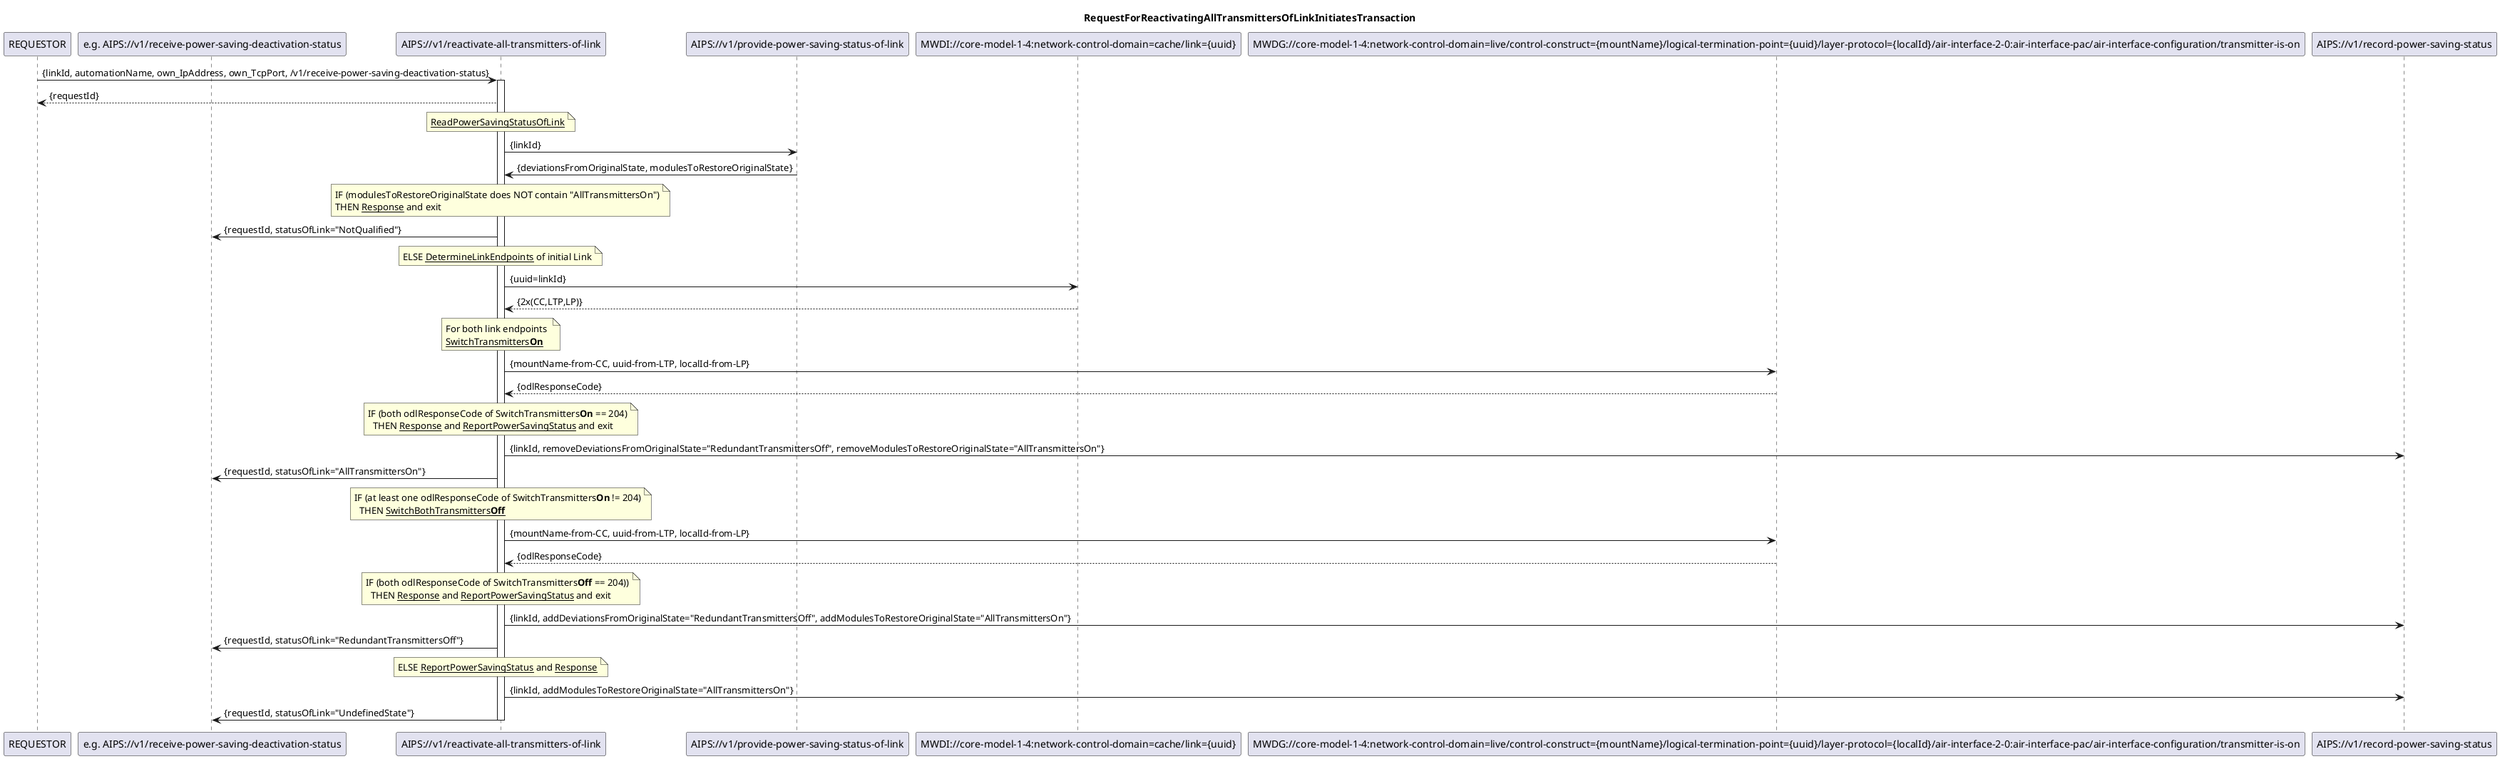 @startuml 510_reactivateAllTransmittersOfLink
skinparam responseMessageBelowArrow true

title
RequestForReactivatingAllTransmittersOfLinkInitiatesTransaction
end title

participant "REQUESTOR" as requestor
participant "e.g. AIPS://v1/receive-power-saving-deactivation-status" as delivery
participant "AIPS://v1/reactivate-all-transmitters-of-link" as ato
participant "AIPS://v1/provide-power-saving-status-of-link" as readStatus
participant "MWDI://core-model-1-4:network-control-domain=cache/link={uuid}" as resolveAddress
participant "MWDG://core-model-1-4:network-control-domain=live/control-construct={mountName}/logical-termination-point={uuid}/layer-protocol={localId}/air-interface-2-0:air-interface-pac/air-interface-configuration/transmitter-is-on" as mwdg
participant "AIPS://v1/record-power-saving-status" as recordStatus
'participant "AIPS://<alarm-service-to-be-specified>" as alarm

requestor -> ato: {linkId, automationName, own_IpAddress, own_TcpPort, /v1/receive-power-saving-deactivation-status}
activate ato
ato --> requestor: {requestId}

note over ato
  <u>ReadPowerSavingStatusOfLink</u>
end note
ato -> readStatus: {linkId}
readStatus -> ato: {deviationsFromOriginalState, modulesToRestoreOriginalState}

note over ato
  IF (modulesToRestoreOriginalState does NOT contain "AllTransmittersOn")
  THEN <u>Response</u> and exit
end note
ato -> delivery: {requestId, statusOfLink="NotQualified"}

note over ato
  ELSE <u>DetermineLinkEndpoints</u> of initial Link
end note
ato -> resolveAddress: {uuid=linkId}
resolveAddress --> ato: {2x(CC,LTP,LP)}

note over ato
  For both link endpoints 
  <u>SwitchTransmitters<b>On</b></u>
end note
ato -> mwdg: {mountName-from-CC, uuid-from-LTP, localId-from-LP}
mwdg --> ato: {odlResponseCode}

note over ato
  IF (both odlResponseCode of SwitchTransmitters<b>On</b> == 204)
    THEN <u>Response</u> and <u>ReportPowerSavingStatus</u> and exit
end note 
ato -> recordStatus: {linkId, removeDeviationsFromOriginalState="RedundantTransmittersOff", removeModulesToRestoreOriginalState="AllTransmittersOn"}
ato -> delivery: {requestId, statusOfLink="AllTransmittersOn"}

note over ato
  IF (at least one odlResponseCode of SwitchTransmitters<b>On</b> != 204)
    THEN <u>SwitchBothTransmitters<b>Off</b></u>
end note
ato -> mwdg: {mountName-from-CC, uuid-from-LTP, localId-from-LP}
mwdg --> ato: {odlResponseCode}

note over ato
  IF (both odlResponseCode of SwitchTransmitters<b>Off</b> == 204))
    THEN <u>Response</u> and <u>ReportPowerSavingStatus</u> and exit
end note
ato -> recordStatus: {linkId, addDeviationsFromOriginalState="RedundantTransmittersOff", addModulesToRestoreOriginalState="AllTransmittersOn"}
ato -> delivery: {requestId, statusOfLink="RedundantTransmittersOff"}

'alarms to be added with later release version
'note over ato
'  IF (at least one responseCode of SwitchTransmitters<b>On</b> != 200)
'      AND (at least one responseCode of SwitchTransmitters<b>Off</b> != 200))
'  THEN <u>ReportAlarm</u> and <u>Response</u>
'end note 
'ato -> alarm: {<i>to be specified</i>}


note over ato
  ELSE <u>ReportPowerSavingStatus</u> and <u>Response</u>
end note 
ato -> recordStatus: {linkId, addModulesToRestoreOriginalState="AllTransmittersOn"}
ato -> delivery: {requestId, statusOfLink="UndefinedState"}


deactivate ato 

@enduml